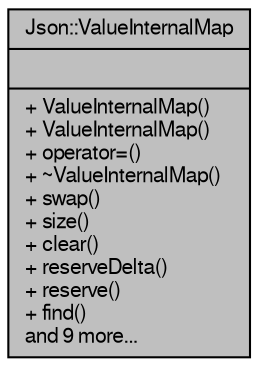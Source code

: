 digraph "Json::ValueInternalMap"
{
  edge [fontname="FreeSans",fontsize="10",labelfontname="FreeSans",labelfontsize="10"];
  node [fontname="FreeSans",fontsize="10",shape=record];
  Node1 [label="{Json::ValueInternalMap\n||+ ValueInternalMap()\l+ ValueInternalMap()\l+ operator=()\l+ ~ValueInternalMap()\l+ swap()\l+ size()\l+ clear()\l+ reserveDelta()\l+ reserve()\l+ find()\land 9 more...\l}",height=0.2,width=0.4,color="black", fillcolor="grey75", style="filled" fontcolor="black"];
}
